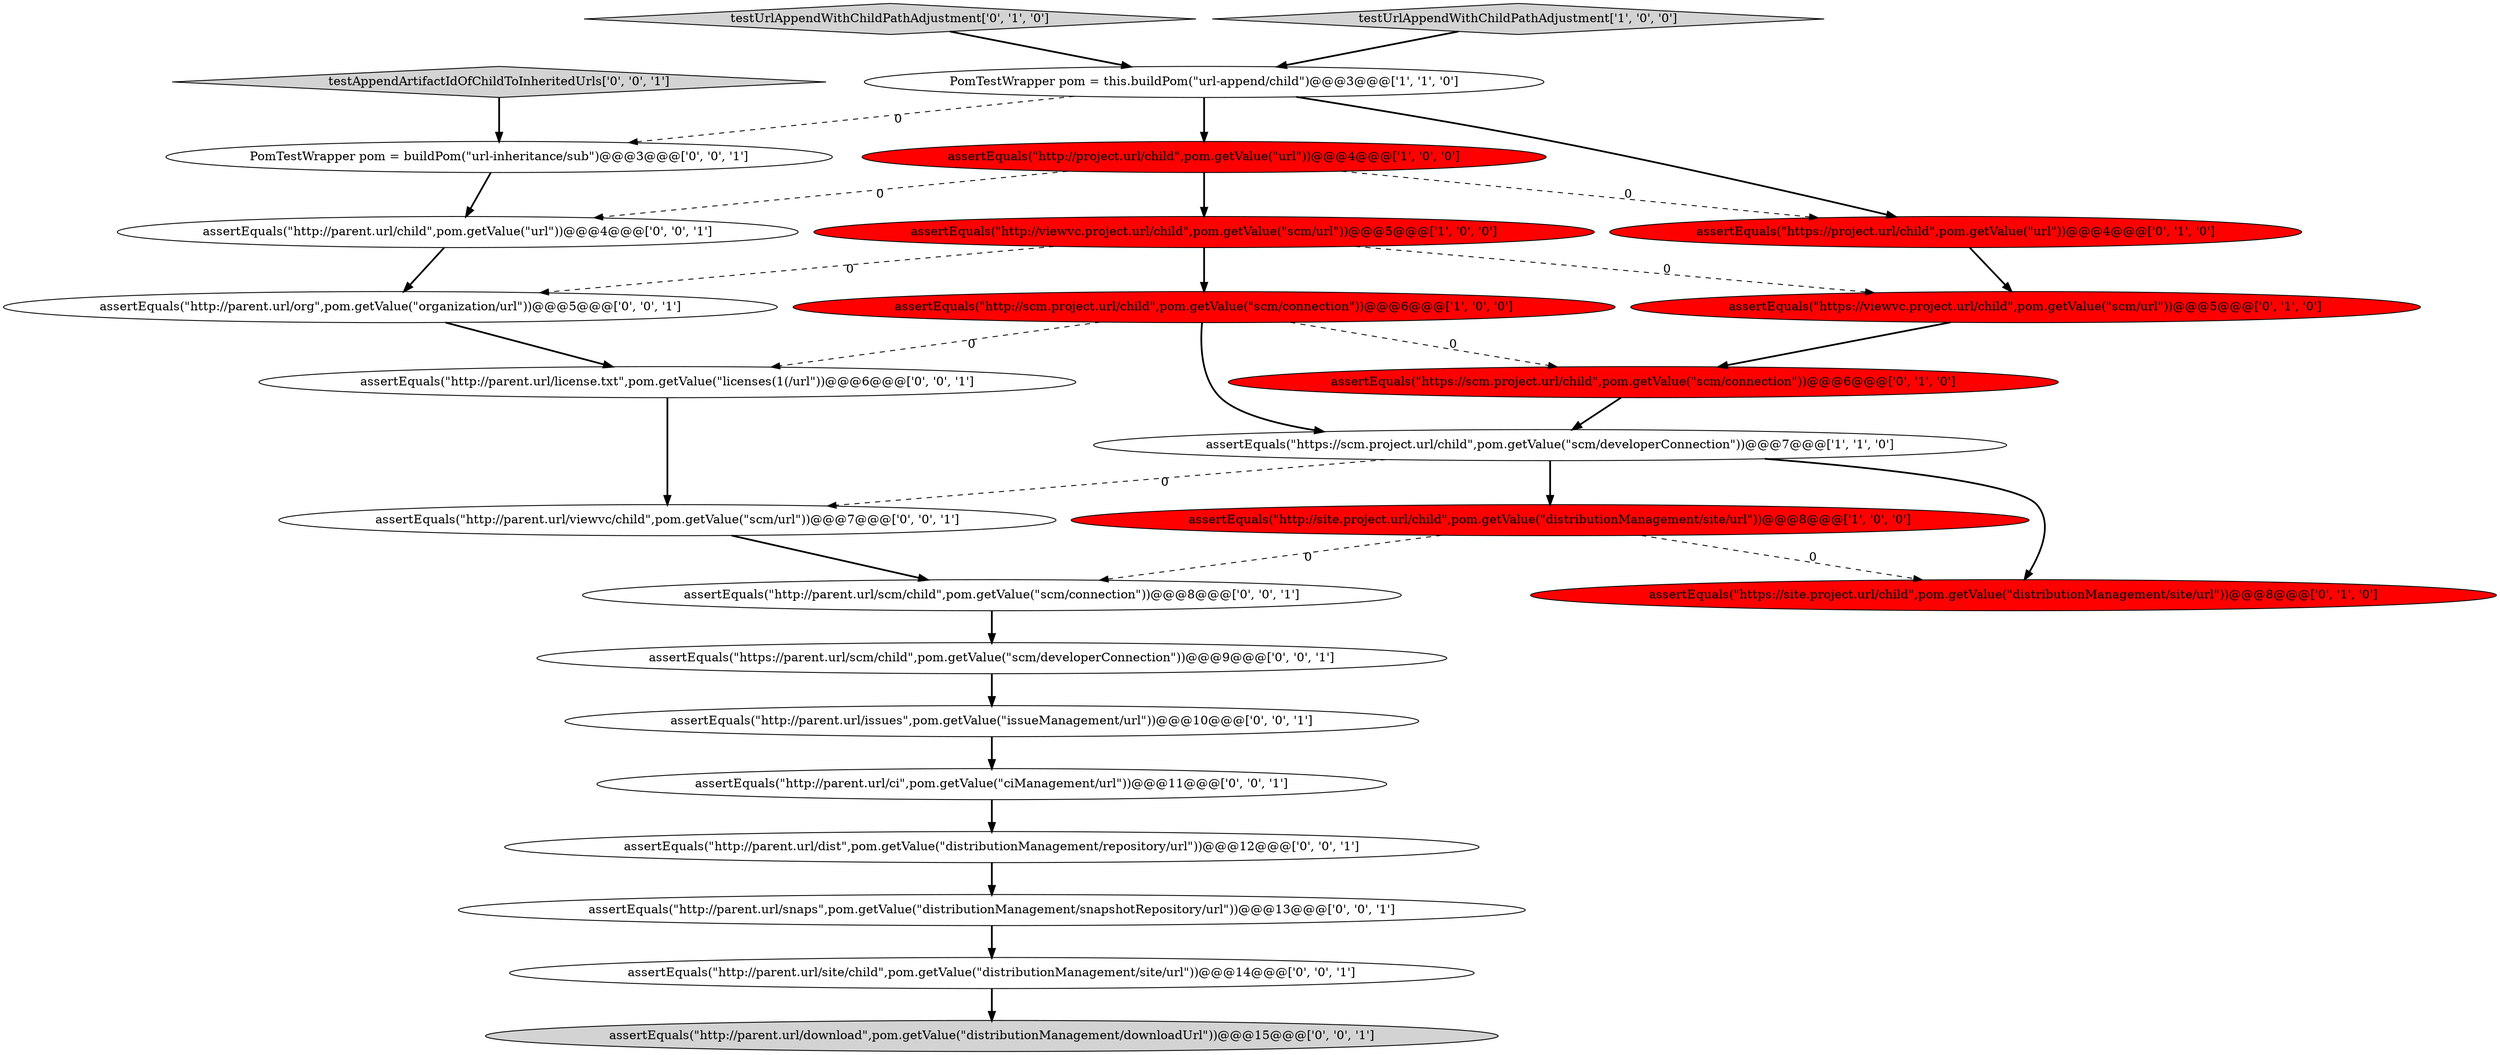 digraph {
8 [style = filled, label = "testUrlAppendWithChildPathAdjustment['0', '1', '0']", fillcolor = lightgray, shape = diamond image = "AAA0AAABBB2BBB"];
19 [style = filled, label = "assertEquals(\"http://parent.url/viewvc/child\",pom.getValue(\"scm/url\"))@@@7@@@['0', '0', '1']", fillcolor = white, shape = ellipse image = "AAA0AAABBB3BBB"];
12 [style = filled, label = "assertEquals(\"http://parent.url/snaps\",pom.getValue(\"distributionManagement/snapshotRepository/url\"))@@@13@@@['0', '0', '1']", fillcolor = white, shape = ellipse image = "AAA0AAABBB3BBB"];
15 [style = filled, label = "assertEquals(\"http://parent.url/ci\",pom.getValue(\"ciManagement/url\"))@@@11@@@['0', '0', '1']", fillcolor = white, shape = ellipse image = "AAA0AAABBB3BBB"];
25 [style = filled, label = "assertEquals(\"http://parent.url/issues\",pom.getValue(\"issueManagement/url\"))@@@10@@@['0', '0', '1']", fillcolor = white, shape = ellipse image = "AAA0AAABBB3BBB"];
22 [style = filled, label = "assertEquals(\"http://parent.url/org\",pom.getValue(\"organization/url\"))@@@5@@@['0', '0', '1']", fillcolor = white, shape = ellipse image = "AAA0AAABBB3BBB"];
24 [style = filled, label = "assertEquals(\"http://parent.url/scm/child\",pom.getValue(\"scm/connection\"))@@@8@@@['0', '0', '1']", fillcolor = white, shape = ellipse image = "AAA0AAABBB3BBB"];
5 [style = filled, label = "assertEquals(\"http://viewvc.project.url/child\",pom.getValue(\"scm/url\"))@@@5@@@['1', '0', '0']", fillcolor = red, shape = ellipse image = "AAA1AAABBB1BBB"];
17 [style = filled, label = "assertEquals(\"http://parent.url/license.txt\",pom.getValue(\"licenses(1(/url\"))@@@6@@@['0', '0', '1']", fillcolor = white, shape = ellipse image = "AAA0AAABBB3BBB"];
21 [style = filled, label = "assertEquals(\"http://parent.url/site/child\",pom.getValue(\"distributionManagement/site/url\"))@@@14@@@['0', '0', '1']", fillcolor = white, shape = ellipse image = "AAA0AAABBB3BBB"];
10 [style = filled, label = "assertEquals(\"https://viewvc.project.url/child\",pom.getValue(\"scm/url\"))@@@5@@@['0', '1', '0']", fillcolor = red, shape = ellipse image = "AAA1AAABBB2BBB"];
14 [style = filled, label = "assertEquals(\"https://parent.url/scm/child\",pom.getValue(\"scm/developerConnection\"))@@@9@@@['0', '0', '1']", fillcolor = white, shape = ellipse image = "AAA0AAABBB3BBB"];
9 [style = filled, label = "assertEquals(\"https://project.url/child\",pom.getValue(\"url\"))@@@4@@@['0', '1', '0']", fillcolor = red, shape = ellipse image = "AAA1AAABBB2BBB"];
23 [style = filled, label = "PomTestWrapper pom = buildPom(\"url-inheritance/sub\")@@@3@@@['0', '0', '1']", fillcolor = white, shape = ellipse image = "AAA0AAABBB3BBB"];
20 [style = filled, label = "assertEquals(\"http://parent.url/dist\",pom.getValue(\"distributionManagement/repository/url\"))@@@12@@@['0', '0', '1']", fillcolor = white, shape = ellipse image = "AAA0AAABBB3BBB"];
18 [style = filled, label = "assertEquals(\"http://parent.url/download\",pom.getValue(\"distributionManagement/downloadUrl\"))@@@15@@@['0', '0', '1']", fillcolor = lightgray, shape = ellipse image = "AAA0AAABBB3BBB"];
2 [style = filled, label = "testUrlAppendWithChildPathAdjustment['1', '0', '0']", fillcolor = lightgray, shape = diamond image = "AAA0AAABBB1BBB"];
3 [style = filled, label = "assertEquals(\"http://project.url/child\",pom.getValue(\"url\"))@@@4@@@['1', '0', '0']", fillcolor = red, shape = ellipse image = "AAA1AAABBB1BBB"];
11 [style = filled, label = "assertEquals(\"https://site.project.url/child\",pom.getValue(\"distributionManagement/site/url\"))@@@8@@@['0', '1', '0']", fillcolor = red, shape = ellipse image = "AAA1AAABBB2BBB"];
6 [style = filled, label = "PomTestWrapper pom = this.buildPom(\"url-append/child\")@@@3@@@['1', '1', '0']", fillcolor = white, shape = ellipse image = "AAA0AAABBB1BBB"];
13 [style = filled, label = "testAppendArtifactIdOfChildToInheritedUrls['0', '0', '1']", fillcolor = lightgray, shape = diamond image = "AAA0AAABBB3BBB"];
7 [style = filled, label = "assertEquals(\"https://scm.project.url/child\",pom.getValue(\"scm/connection\"))@@@6@@@['0', '1', '0']", fillcolor = red, shape = ellipse image = "AAA1AAABBB2BBB"];
1 [style = filled, label = "assertEquals(\"http://site.project.url/child\",pom.getValue(\"distributionManagement/site/url\"))@@@8@@@['1', '0', '0']", fillcolor = red, shape = ellipse image = "AAA1AAABBB1BBB"];
4 [style = filled, label = "assertEquals(\"http://scm.project.url/child\",pom.getValue(\"scm/connection\"))@@@6@@@['1', '0', '0']", fillcolor = red, shape = ellipse image = "AAA1AAABBB1BBB"];
0 [style = filled, label = "assertEquals(\"https://scm.project.url/child\",pom.getValue(\"scm/developerConnection\"))@@@7@@@['1', '1', '0']", fillcolor = white, shape = ellipse image = "AAA0AAABBB1BBB"];
16 [style = filled, label = "assertEquals(\"http://parent.url/child\",pom.getValue(\"url\"))@@@4@@@['0', '0', '1']", fillcolor = white, shape = ellipse image = "AAA0AAABBB3BBB"];
6->3 [style = bold, label=""];
23->16 [style = bold, label=""];
14->25 [style = bold, label=""];
4->17 [style = dashed, label="0"];
2->6 [style = bold, label=""];
12->21 [style = bold, label=""];
0->19 [style = dashed, label="0"];
0->11 [style = bold, label=""];
7->0 [style = bold, label=""];
8->6 [style = bold, label=""];
9->10 [style = bold, label=""];
16->22 [style = bold, label=""];
10->7 [style = bold, label=""];
17->19 [style = bold, label=""];
21->18 [style = bold, label=""];
4->0 [style = bold, label=""];
24->14 [style = bold, label=""];
19->24 [style = bold, label=""];
3->5 [style = bold, label=""];
5->10 [style = dashed, label="0"];
3->9 [style = dashed, label="0"];
4->7 [style = dashed, label="0"];
1->11 [style = dashed, label="0"];
0->1 [style = bold, label=""];
15->20 [style = bold, label=""];
1->24 [style = dashed, label="0"];
5->4 [style = bold, label=""];
20->12 [style = bold, label=""];
13->23 [style = bold, label=""];
25->15 [style = bold, label=""];
22->17 [style = bold, label=""];
6->9 [style = bold, label=""];
6->23 [style = dashed, label="0"];
3->16 [style = dashed, label="0"];
5->22 [style = dashed, label="0"];
}
